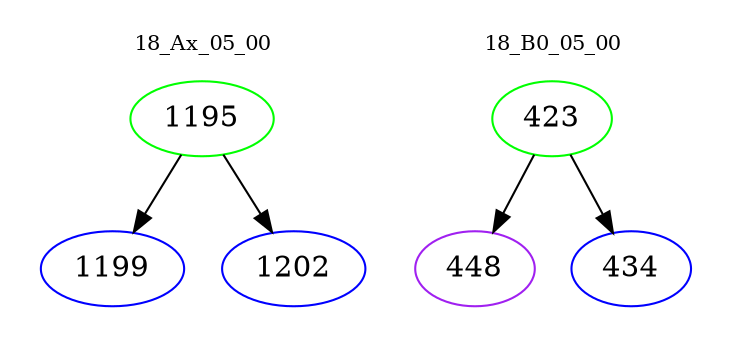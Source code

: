 digraph{
subgraph cluster_0 {
color = white
label = "18_Ax_05_00";
fontsize=10;
T0_1195 [label="1195", color="green"]
T0_1195 -> T0_1199 [color="black"]
T0_1199 [label="1199", color="blue"]
T0_1195 -> T0_1202 [color="black"]
T0_1202 [label="1202", color="blue"]
}
subgraph cluster_1 {
color = white
label = "18_B0_05_00";
fontsize=10;
T1_423 [label="423", color="green"]
T1_423 -> T1_448 [color="black"]
T1_448 [label="448", color="purple"]
T1_423 -> T1_434 [color="black"]
T1_434 [label="434", color="blue"]
}
}
